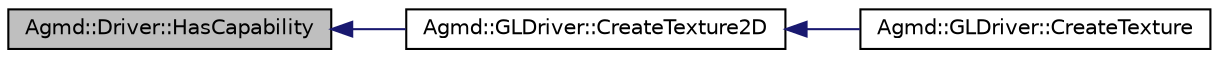 digraph "Agmd::Driver::HasCapability"
{
  edge [fontname="Helvetica",fontsize="10",labelfontname="Helvetica",labelfontsize="10"];
  node [fontname="Helvetica",fontsize="10",shape=record];
  rankdir="LR";
  Node1 [label="Agmd::Driver::HasCapability",height=0.2,width=0.4,color="black", fillcolor="grey75", style="filled" fontcolor="black"];
  Node1 -> Node2 [dir="back",color="midnightblue",fontsize="10",style="solid",fontname="Helvetica"];
  Node2 [label="Agmd::GLDriver::CreateTexture2D",height=0.2,width=0.4,color="black", fillcolor="white", style="filled",URL="$class_agmd_1_1_g_l_driver.html#a3cda774b7cc45aab379127e3ed26e291"];
  Node2 -> Node3 [dir="back",color="midnightblue",fontsize="10",style="solid",fontname="Helvetica"];
  Node3 [label="Agmd::GLDriver::CreateTexture",height=0.2,width=0.4,color="black", fillcolor="white", style="filled",URL="$class_agmd_1_1_g_l_driver.html#a41af189f0e80548bb84b7b9796c12c5f"];
}
